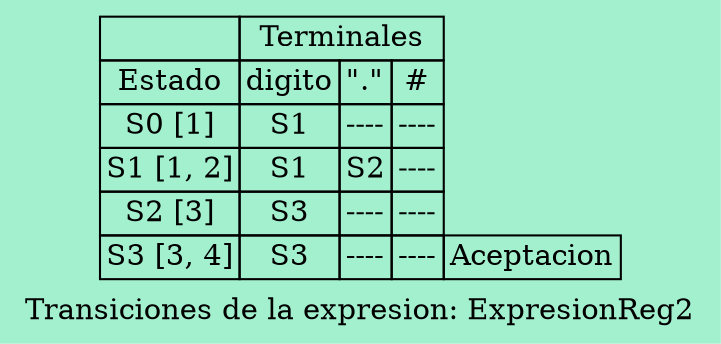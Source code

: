 digraph Transiciones{
    rankdir=LR;
    bgcolor = "#A3F0CF"
    node [shape=plaintext];
    edge [arrowhead=empty];
    
    // Encabezado de la tabla
    header [label=
    <
        <table border="0" cellborder="1" cellspacing="0">
            <tr>
                <td></td>
                <td colspan="3">Terminales</td>
            </tr>
            <tr>
                <td>Estado</td><td>digito</td>
<td>"."</td>
<td>#</td>
</tr>
<tr>
                <td>S0 [1]</td>
<td>S1</td><td>----</td><td>----</td></tr>
<tr>
                <td>S1 [1, 2]</td>
<td>S1</td><td>S2</td><td>----</td></tr>
<tr>
                <td>S2 [3]</td>
<td>S3</td><td>----</td><td>----</td></tr>
<tr>
                <td>S3 [3, 4]</td>
<td>S3</td><td>----</td><td>----</td><td>Aceptacion</td></tr>
        </table>
    >];
label="Transiciones de la expresion: ExpresionReg2"}
